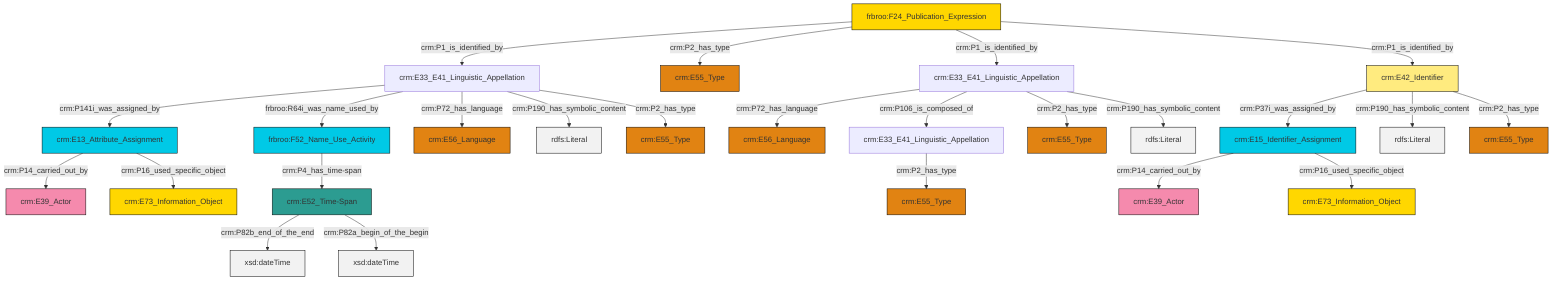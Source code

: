 graph TD
classDef Literal fill:#f2f2f2,stroke:#000000;
classDef CRM_Entity fill:#FFFFFF,stroke:#000000;
classDef Temporal_Entity fill:#00C9E6, stroke:#000000;
classDef Type fill:#E18312, stroke:#000000;
classDef Time-Span fill:#2C9C91, stroke:#000000;
classDef Appellation fill:#FFEB7F, stroke:#000000;
classDef Place fill:#008836, stroke:#000000;
classDef Persistent_Item fill:#B266B2, stroke:#000000;
classDef Conceptual_Object fill:#FFD700, stroke:#000000;
classDef Physical_Thing fill:#D2B48C, stroke:#000000;
classDef Actor fill:#f58aad, stroke:#000000;
classDef PC_Classes fill:#4ce600, stroke:#000000;
classDef Multi fill:#cccccc,stroke:#000000;

2["frbroo:F24_Publication_Expression"]:::Conceptual_Object -->|crm:P1_is_identified_by| 4["crm:E33_E41_Linguistic_Appellation"]:::Default
7["crm:E52_Time-Span"]:::Time-Span -->|crm:P82b_end_of_the_end| 8[xsd:dateTime]:::Literal
4["crm:E33_E41_Linguistic_Appellation"]:::Default -->|crm:P141i_was_assigned_by| 9["crm:E13_Attribute_Assignment"]:::Temporal_Entity
10["crm:E33_E41_Linguistic_Appellation"]:::Default -->|crm:P72_has_language| 11["crm:E56_Language"]:::Type
2["frbroo:F24_Publication_Expression"]:::Conceptual_Object -->|crm:P2_has_type| 12["crm:E55_Type"]:::Type
4["crm:E33_E41_Linguistic_Appellation"]:::Default -->|frbroo:R64i_was_name_used_by| 16["frbroo:F52_Name_Use_Activity"]:::Temporal_Entity
17["crm:E42_Identifier"]:::Appellation -->|crm:P37i_was_assigned_by| 0["crm:E15_Identifier_Assignment"]:::Temporal_Entity
0["crm:E15_Identifier_Assignment"]:::Temporal_Entity -->|crm:P14_carried_out_by| 20["crm:E39_Actor"]:::Actor
9["crm:E13_Attribute_Assignment"]:::Temporal_Entity -->|crm:P14_carried_out_by| 23["crm:E39_Actor"]:::Actor
4["crm:E33_E41_Linguistic_Appellation"]:::Default -->|crm:P72_has_language| 25["crm:E56_Language"]:::Type
2["frbroo:F24_Publication_Expression"]:::Conceptual_Object -->|crm:P1_is_identified_by| 10["crm:E33_E41_Linguistic_Appellation"]:::Default
2["frbroo:F24_Publication_Expression"]:::Conceptual_Object -->|crm:P1_is_identified_by| 17["crm:E42_Identifier"]:::Appellation
10["crm:E33_E41_Linguistic_Appellation"]:::Default -->|crm:P106_is_composed_of| 27["crm:E33_E41_Linguistic_Appellation"]:::Default
10["crm:E33_E41_Linguistic_Appellation"]:::Default -->|crm:P2_has_type| 18["crm:E55_Type"]:::Type
16["frbroo:F52_Name_Use_Activity"]:::Temporal_Entity -->|crm:P4_has_time-span| 7["crm:E52_Time-Span"]:::Time-Span
7["crm:E52_Time-Span"]:::Time-Span -->|crm:P82a_begin_of_the_begin| 30[xsd:dateTime]:::Literal
27["crm:E33_E41_Linguistic_Appellation"]:::Default -->|crm:P2_has_type| 34["crm:E55_Type"]:::Type
17["crm:E42_Identifier"]:::Appellation -->|crm:P190_has_symbolic_content| 35[rdfs:Literal]:::Literal
10["crm:E33_E41_Linguistic_Appellation"]:::Default -->|crm:P190_has_symbolic_content| 39[rdfs:Literal]:::Literal
17["crm:E42_Identifier"]:::Appellation -->|crm:P2_has_type| 5["crm:E55_Type"]:::Type
4["crm:E33_E41_Linguistic_Appellation"]:::Default -->|crm:P190_has_symbolic_content| 45[rdfs:Literal]:::Literal
0["crm:E15_Identifier_Assignment"]:::Temporal_Entity -->|crm:P16_used_specific_object| 21["crm:E73_Information_Object"]:::Conceptual_Object
9["crm:E13_Attribute_Assignment"]:::Temporal_Entity -->|crm:P16_used_specific_object| 13["crm:E73_Information_Object"]:::Conceptual_Object
4["crm:E33_E41_Linguistic_Appellation"]:::Default -->|crm:P2_has_type| 32["crm:E55_Type"]:::Type